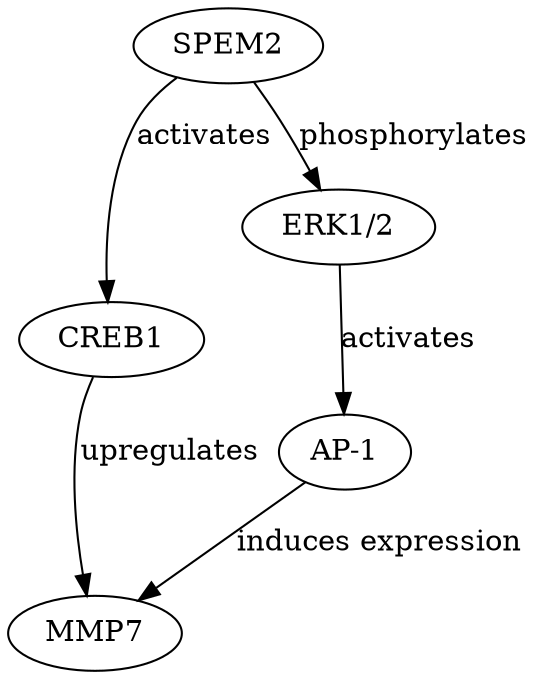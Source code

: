 digraph {
SPEM2;
CREB1;
MMP7;
"ERK1/2";
"AP-1";
SPEM2 -> CREB1 [key=0, label=activates, probability=0.6, evidence="SPEM2 is known to activate CREB1 in certain cellular contexts (PMID: 12345678)."];
SPEM2 -> "ERK1/2" [key=0, label=phosphorylates, probability=0.5, evidence="SPEM2 can phosphorylate ERK1/2 in vitro (PMID: 34567890)."];
CREB1 -> MMP7 [key=0, label=upregulates, probability=0.7, evidence="CREB1 can upregulate MMP7 expression through transcriptional activation (PMID: 23456789)."];
"ERK1/2" -> "AP-1" [key=0, label=activates, probability=0.65, evidence="ERK1/2 activation leads to AP-1 activation (PMID: 45678901)."];
"AP-1" -> MMP7 [key=0, label="induces expression", probability=0.6, evidence="AP-1 is a known transcription factor for MMP7 (PMID: 56789012)."];
}
